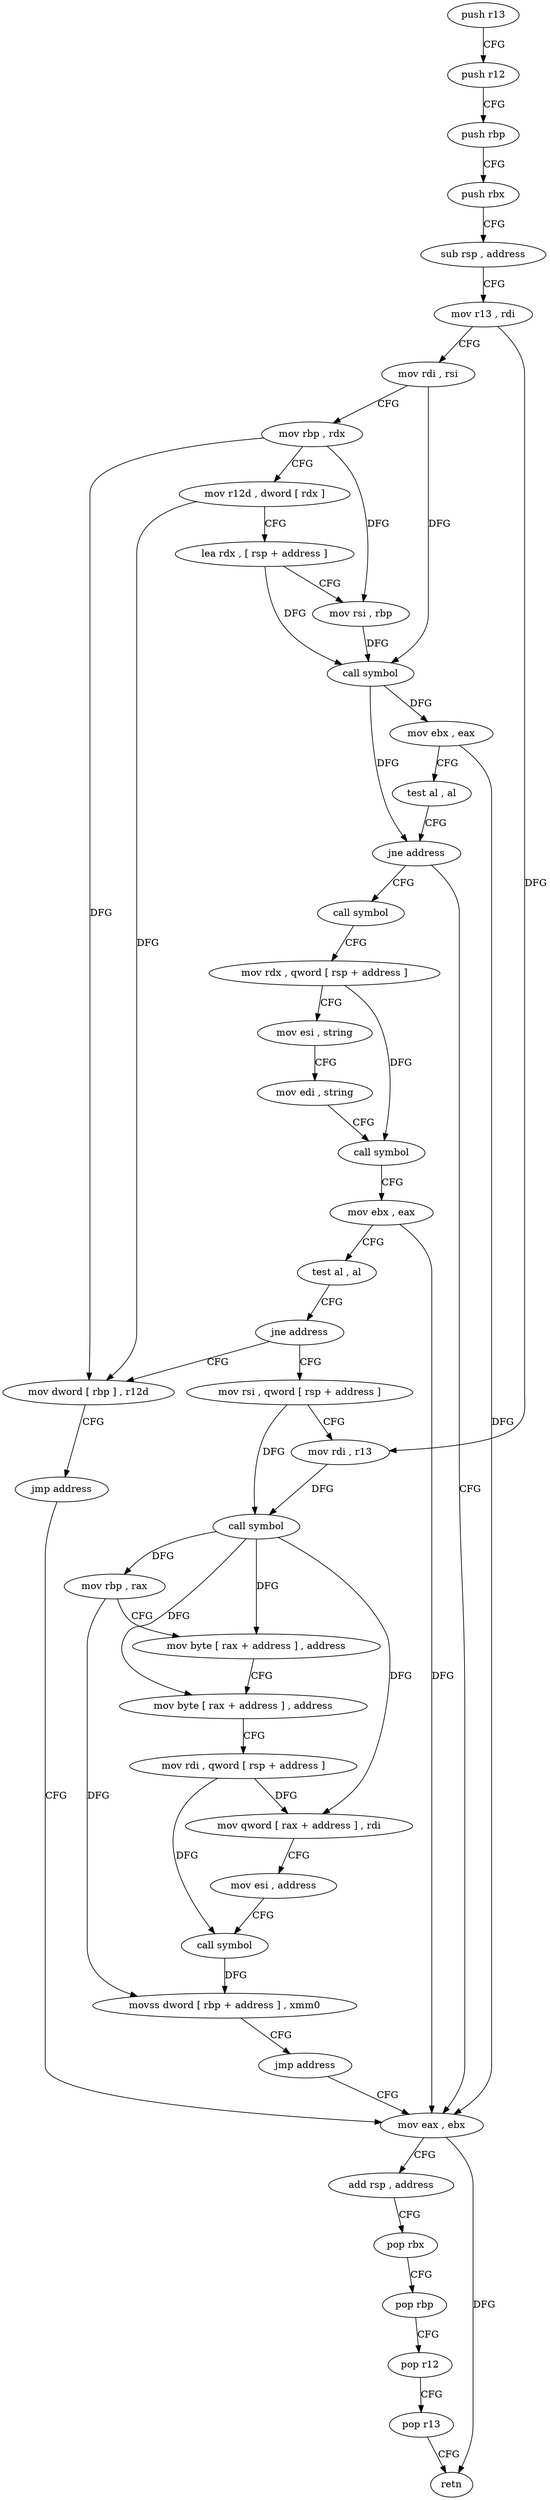 digraph "func" {
"4254233" [label = "push r13" ]
"4254235" [label = "push r12" ]
"4254237" [label = "push rbp" ]
"4254238" [label = "push rbx" ]
"4254239" [label = "sub rsp , address" ]
"4254243" [label = "mov r13 , rdi" ]
"4254246" [label = "mov rdi , rsi" ]
"4254249" [label = "mov rbp , rdx" ]
"4254252" [label = "mov r12d , dword [ rdx ]" ]
"4254255" [label = "lea rdx , [ rsp + address ]" ]
"4254260" [label = "mov rsi , rbp" ]
"4254263" [label = "call symbol" ]
"4254268" [label = "mov ebx , eax" ]
"4254270" [label = "test al , al" ]
"4254272" [label = "jne address" ]
"4254287" [label = "call symbol" ]
"4254274" [label = "mov eax , ebx" ]
"4254292" [label = "mov rdx , qword [ rsp + address ]" ]
"4254297" [label = "mov esi , string" ]
"4254302" [label = "mov edi , string" ]
"4254307" [label = "call symbol" ]
"4254312" [label = "mov ebx , eax" ]
"4254314" [label = "test al , al" ]
"4254316" [label = "jne address" ]
"4254324" [label = "mov rsi , qword [ rsp + address ]" ]
"4254318" [label = "mov dword [ rbp ] , r12d" ]
"4254276" [label = "add rsp , address" ]
"4254280" [label = "pop rbx" ]
"4254281" [label = "pop rbp" ]
"4254282" [label = "pop r12" ]
"4254284" [label = "pop r13" ]
"4254286" [label = "retn" ]
"4254329" [label = "mov rdi , r13" ]
"4254332" [label = "call symbol" ]
"4254337" [label = "mov rbp , rax" ]
"4254340" [label = "mov byte [ rax + address ] , address" ]
"4254344" [label = "mov byte [ rax + address ] , address" ]
"4254348" [label = "mov rdi , qword [ rsp + address ]" ]
"4254353" [label = "mov qword [ rax + address ] , rdi" ]
"4254357" [label = "mov esi , address" ]
"4254362" [label = "call symbol" ]
"4254367" [label = "movss dword [ rbp + address ] , xmm0" ]
"4254372" [label = "jmp address" ]
"4254322" [label = "jmp address" ]
"4254233" -> "4254235" [ label = "CFG" ]
"4254235" -> "4254237" [ label = "CFG" ]
"4254237" -> "4254238" [ label = "CFG" ]
"4254238" -> "4254239" [ label = "CFG" ]
"4254239" -> "4254243" [ label = "CFG" ]
"4254243" -> "4254246" [ label = "CFG" ]
"4254243" -> "4254329" [ label = "DFG" ]
"4254246" -> "4254249" [ label = "CFG" ]
"4254246" -> "4254263" [ label = "DFG" ]
"4254249" -> "4254252" [ label = "CFG" ]
"4254249" -> "4254260" [ label = "DFG" ]
"4254249" -> "4254318" [ label = "DFG" ]
"4254252" -> "4254255" [ label = "CFG" ]
"4254252" -> "4254318" [ label = "DFG" ]
"4254255" -> "4254260" [ label = "CFG" ]
"4254255" -> "4254263" [ label = "DFG" ]
"4254260" -> "4254263" [ label = "DFG" ]
"4254263" -> "4254268" [ label = "DFG" ]
"4254263" -> "4254272" [ label = "DFG" ]
"4254268" -> "4254270" [ label = "CFG" ]
"4254268" -> "4254274" [ label = "DFG" ]
"4254270" -> "4254272" [ label = "CFG" ]
"4254272" -> "4254287" [ label = "CFG" ]
"4254272" -> "4254274" [ label = "CFG" ]
"4254287" -> "4254292" [ label = "CFG" ]
"4254274" -> "4254276" [ label = "CFG" ]
"4254274" -> "4254286" [ label = "DFG" ]
"4254292" -> "4254297" [ label = "CFG" ]
"4254292" -> "4254307" [ label = "DFG" ]
"4254297" -> "4254302" [ label = "CFG" ]
"4254302" -> "4254307" [ label = "CFG" ]
"4254307" -> "4254312" [ label = "CFG" ]
"4254312" -> "4254314" [ label = "CFG" ]
"4254312" -> "4254274" [ label = "DFG" ]
"4254314" -> "4254316" [ label = "CFG" ]
"4254316" -> "4254324" [ label = "CFG" ]
"4254316" -> "4254318" [ label = "CFG" ]
"4254324" -> "4254329" [ label = "CFG" ]
"4254324" -> "4254332" [ label = "DFG" ]
"4254318" -> "4254322" [ label = "CFG" ]
"4254276" -> "4254280" [ label = "CFG" ]
"4254280" -> "4254281" [ label = "CFG" ]
"4254281" -> "4254282" [ label = "CFG" ]
"4254282" -> "4254284" [ label = "CFG" ]
"4254284" -> "4254286" [ label = "CFG" ]
"4254329" -> "4254332" [ label = "DFG" ]
"4254332" -> "4254337" [ label = "DFG" ]
"4254332" -> "4254340" [ label = "DFG" ]
"4254332" -> "4254344" [ label = "DFG" ]
"4254332" -> "4254353" [ label = "DFG" ]
"4254337" -> "4254340" [ label = "CFG" ]
"4254337" -> "4254367" [ label = "DFG" ]
"4254340" -> "4254344" [ label = "CFG" ]
"4254344" -> "4254348" [ label = "CFG" ]
"4254348" -> "4254353" [ label = "DFG" ]
"4254348" -> "4254362" [ label = "DFG" ]
"4254353" -> "4254357" [ label = "CFG" ]
"4254357" -> "4254362" [ label = "CFG" ]
"4254362" -> "4254367" [ label = "DFG" ]
"4254367" -> "4254372" [ label = "CFG" ]
"4254372" -> "4254274" [ label = "CFG" ]
"4254322" -> "4254274" [ label = "CFG" ]
}
